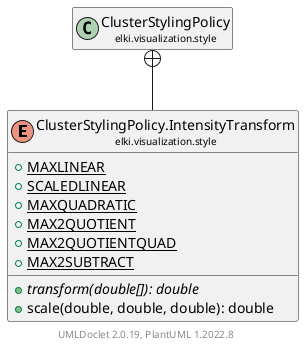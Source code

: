 @startuml
    remove .*\.(Instance|Par|Parameterizer|Factory)$
    set namespaceSeparator none
    hide empty fields
    hide empty methods

    enum "<size:14>ClusterStylingPolicy.IntensityTransform\n<size:10>elki.visualization.style" as elki.visualization.style.ClusterStylingPolicy.IntensityTransform [[ClusterStylingPolicy.IntensityTransform.html]] {
        {static} +MAXLINEAR
        {static} +SCALEDLINEAR
        {static} +MAXQUADRATIC
        {static} +MAX2QUOTIENT
        {static} +MAX2QUOTIENTQUAD
        {static} +MAX2SUBTRACT
        {abstract} +transform(double[]): double
        +scale(double, double, double): double
    }

    class "<size:14>ClusterStylingPolicy\n<size:10>elki.visualization.style" as elki.visualization.style.ClusterStylingPolicy [[ClusterStylingPolicy.html]]

    elki.visualization.style.ClusterStylingPolicy +-- elki.visualization.style.ClusterStylingPolicy.IntensityTransform

    center footer UMLDoclet 2.0.19, PlantUML 1.2022.8
@enduml
